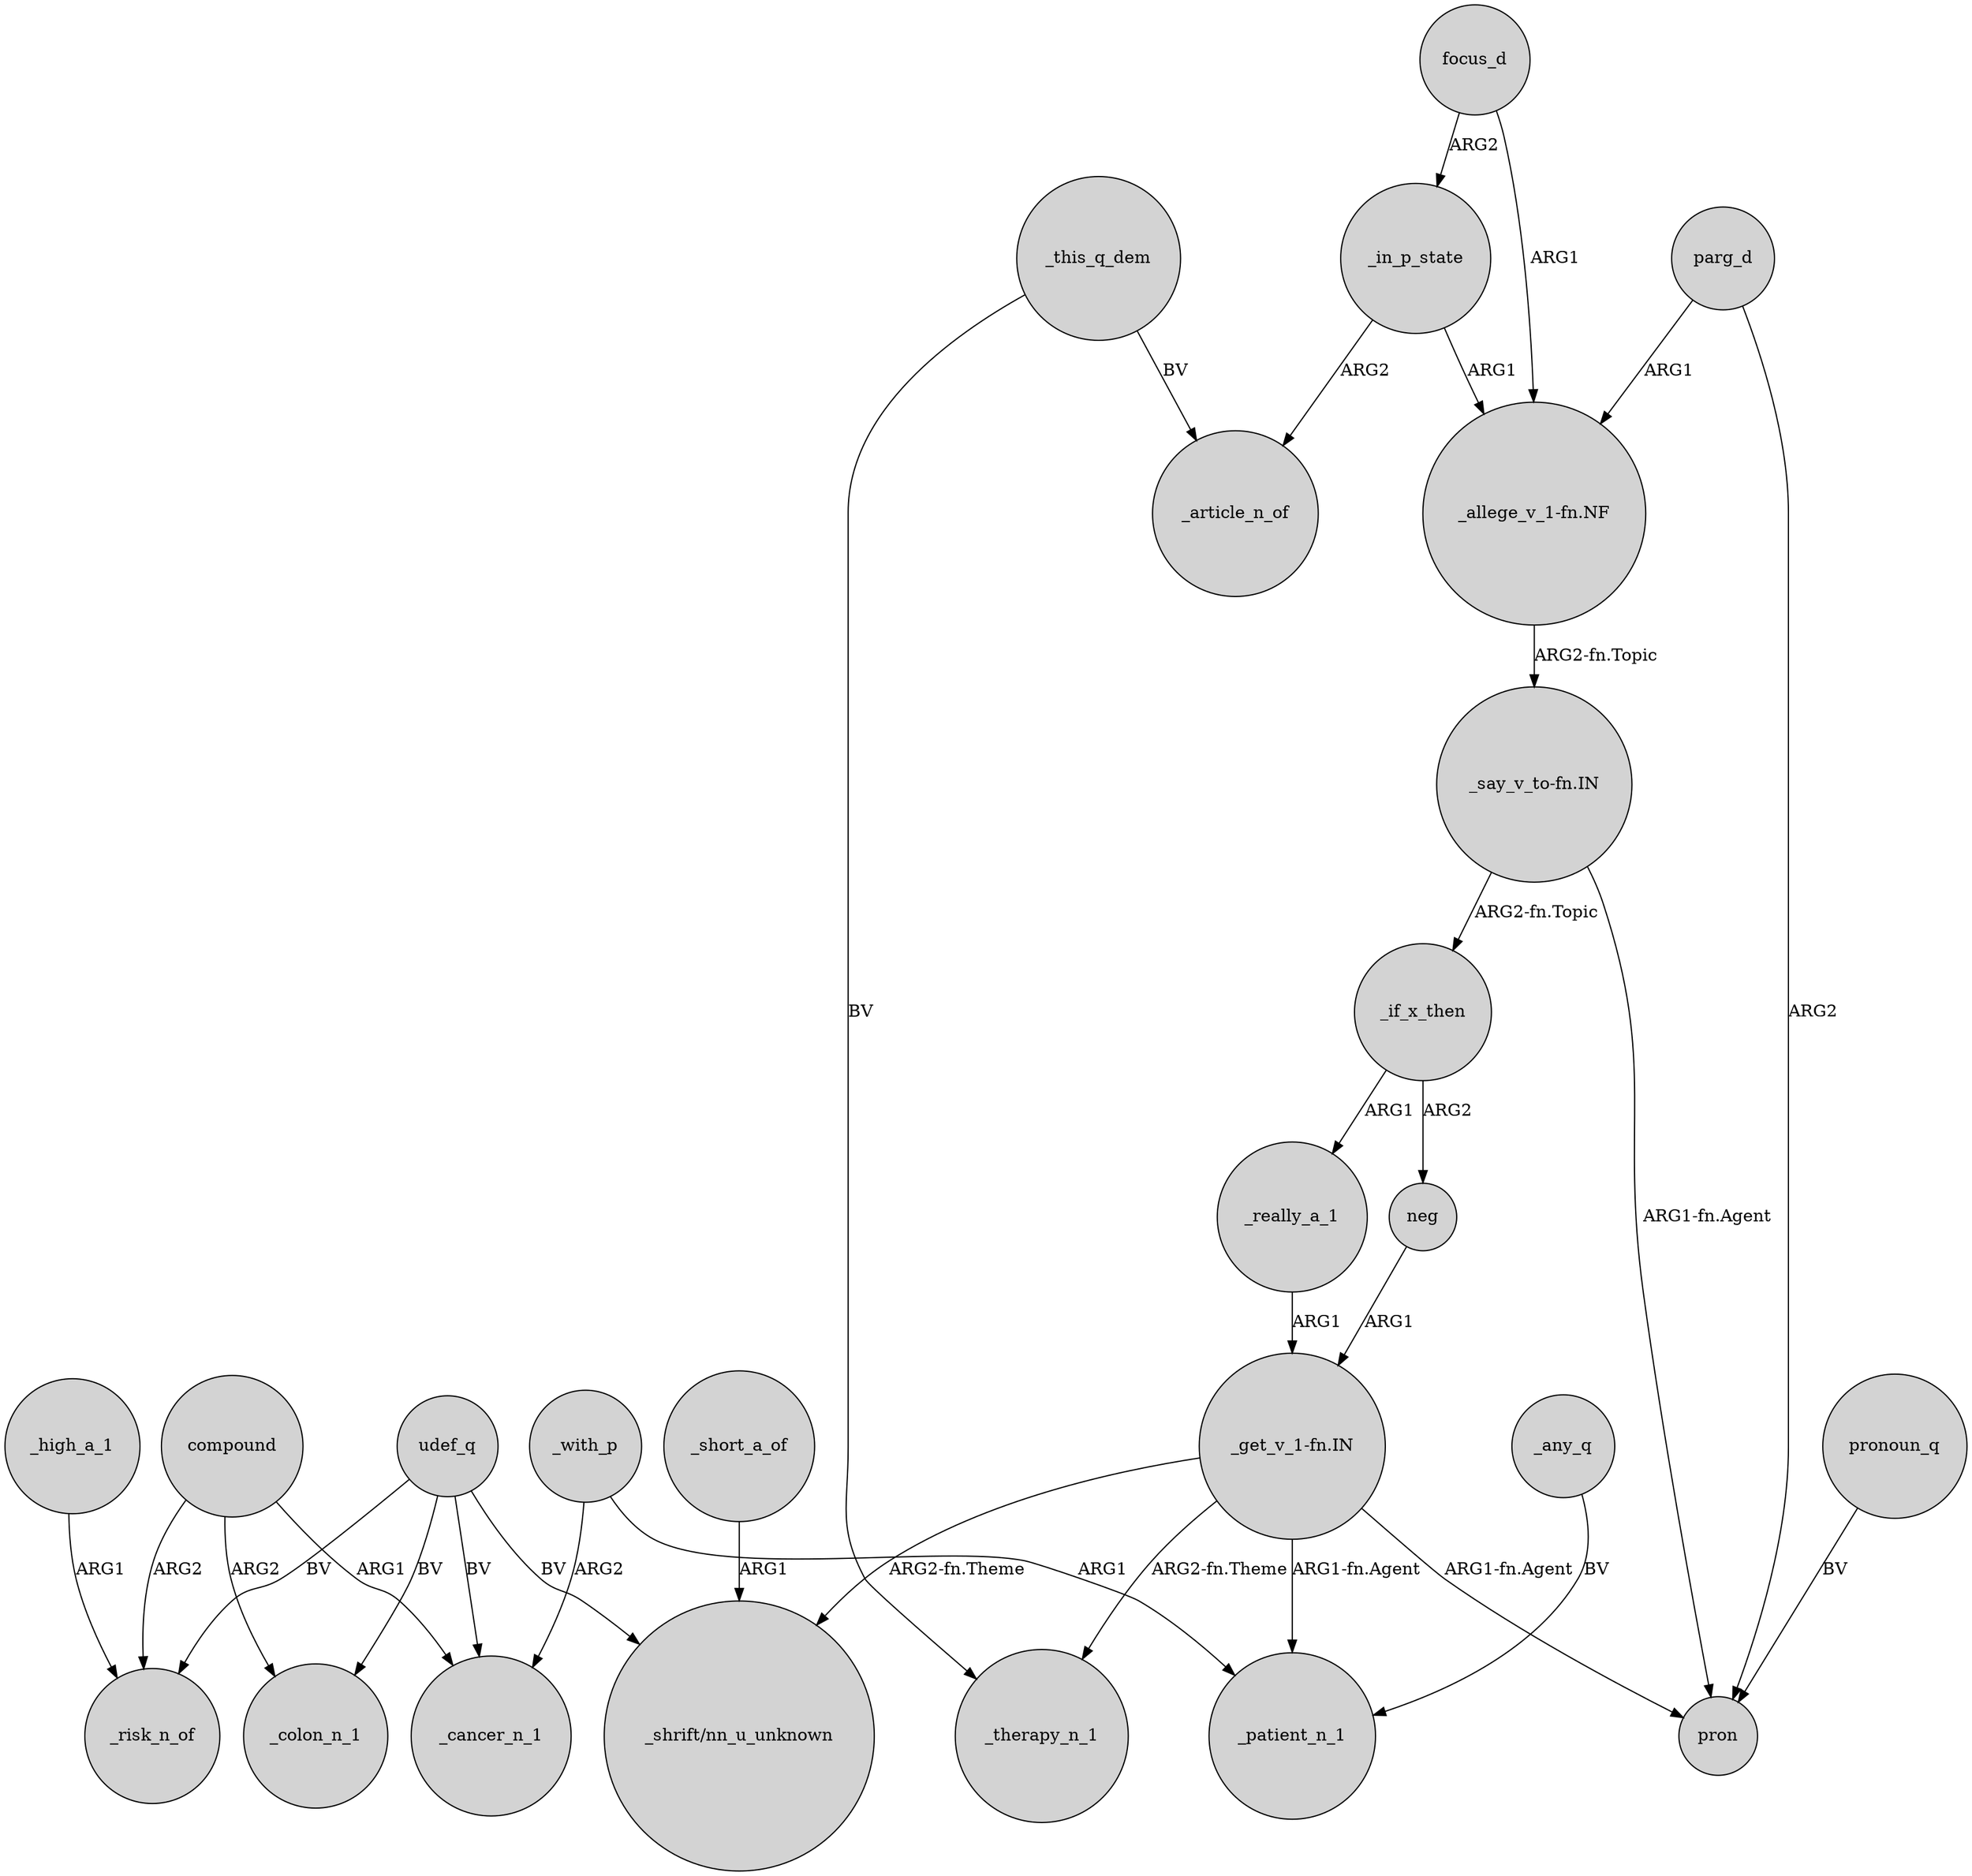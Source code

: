digraph {
	node [shape=circle style=filled]
	udef_q -> _risk_n_of [label=BV]
	_in_p_state -> _article_n_of [label=ARG2]
	udef_q -> _cancer_n_1 [label=BV]
	_this_q_dem -> _article_n_of [label=BV]
	"_say_v_to-fn.IN" -> _if_x_then [label="ARG2-fn.Topic"]
	_high_a_1 -> _risk_n_of [label=ARG1]
	"_get_v_1-fn.IN" -> "_shrift/nn_u_unknown" [label="ARG2-fn.Theme"]
	_short_a_of -> "_shrift/nn_u_unknown" [label=ARG1]
	_this_q_dem -> _therapy_n_1 [label=BV]
	neg -> "_get_v_1-fn.IN" [label=ARG1]
	focus_d -> _in_p_state [label=ARG2]
	compound -> _risk_n_of [label=ARG2]
	compound -> _cancer_n_1 [label=ARG1]
	parg_d -> pron [label=ARG2]
	_if_x_then -> neg [label=ARG2]
	pronoun_q -> pron [label=BV]
	focus_d -> "_allege_v_1-fn.NF" [label=ARG1]
	_with_p -> _cancer_n_1 [label=ARG2]
	"_get_v_1-fn.IN" -> pron [label="ARG1-fn.Agent"]
	"_allege_v_1-fn.NF" -> "_say_v_to-fn.IN" [label="ARG2-fn.Topic"]
	_with_p -> _patient_n_1 [label=ARG1]
	"_say_v_to-fn.IN" -> pron [label="ARG1-fn.Agent"]
	_any_q -> _patient_n_1 [label=BV]
	compound -> _colon_n_1 [label=ARG2]
	_really_a_1 -> "_get_v_1-fn.IN" [label=ARG1]
	udef_q -> _colon_n_1 [label=BV]
	_if_x_then -> _really_a_1 [label=ARG1]
	udef_q -> "_shrift/nn_u_unknown" [label=BV]
	_in_p_state -> "_allege_v_1-fn.NF" [label=ARG1]
	parg_d -> "_allege_v_1-fn.NF" [label=ARG1]
	"_get_v_1-fn.IN" -> _patient_n_1 [label="ARG1-fn.Agent"]
	"_get_v_1-fn.IN" -> _therapy_n_1 [label="ARG2-fn.Theme"]
}
